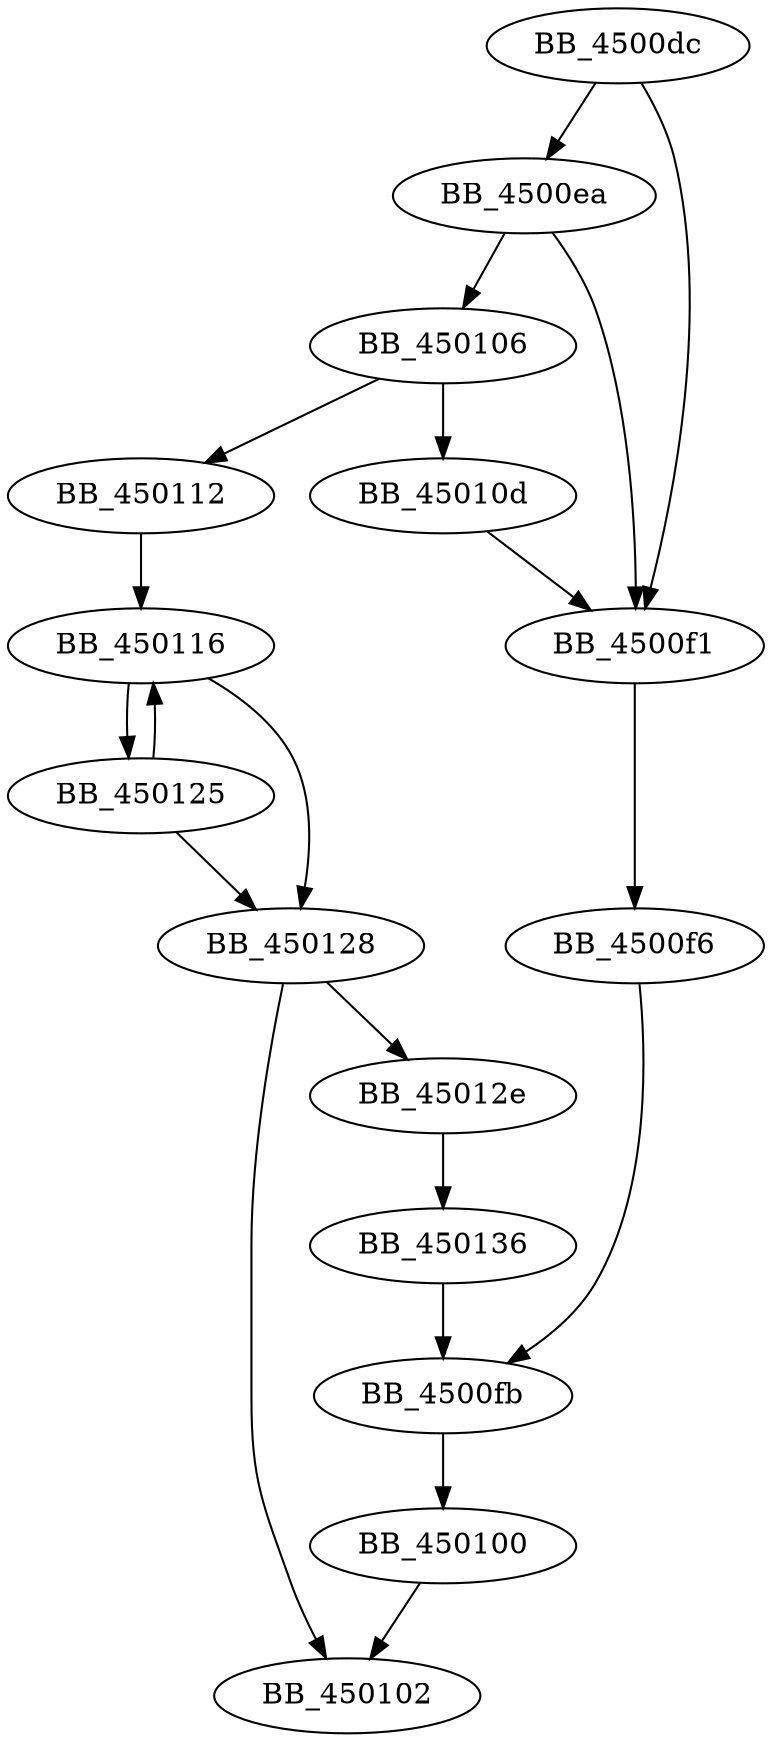 DiGraph sub_4500DC{
BB_4500dc->BB_4500ea
BB_4500dc->BB_4500f1
BB_4500ea->BB_4500f1
BB_4500ea->BB_450106
BB_4500f1->BB_4500f6
BB_4500f6->BB_4500fb
BB_4500fb->BB_450100
BB_450100->BB_450102
BB_450106->BB_45010d
BB_450106->BB_450112
BB_45010d->BB_4500f1
BB_450112->BB_450116
BB_450116->BB_450125
BB_450116->BB_450128
BB_450125->BB_450116
BB_450125->BB_450128
BB_450128->BB_450102
BB_450128->BB_45012e
BB_45012e->BB_450136
BB_450136->BB_4500fb
}
